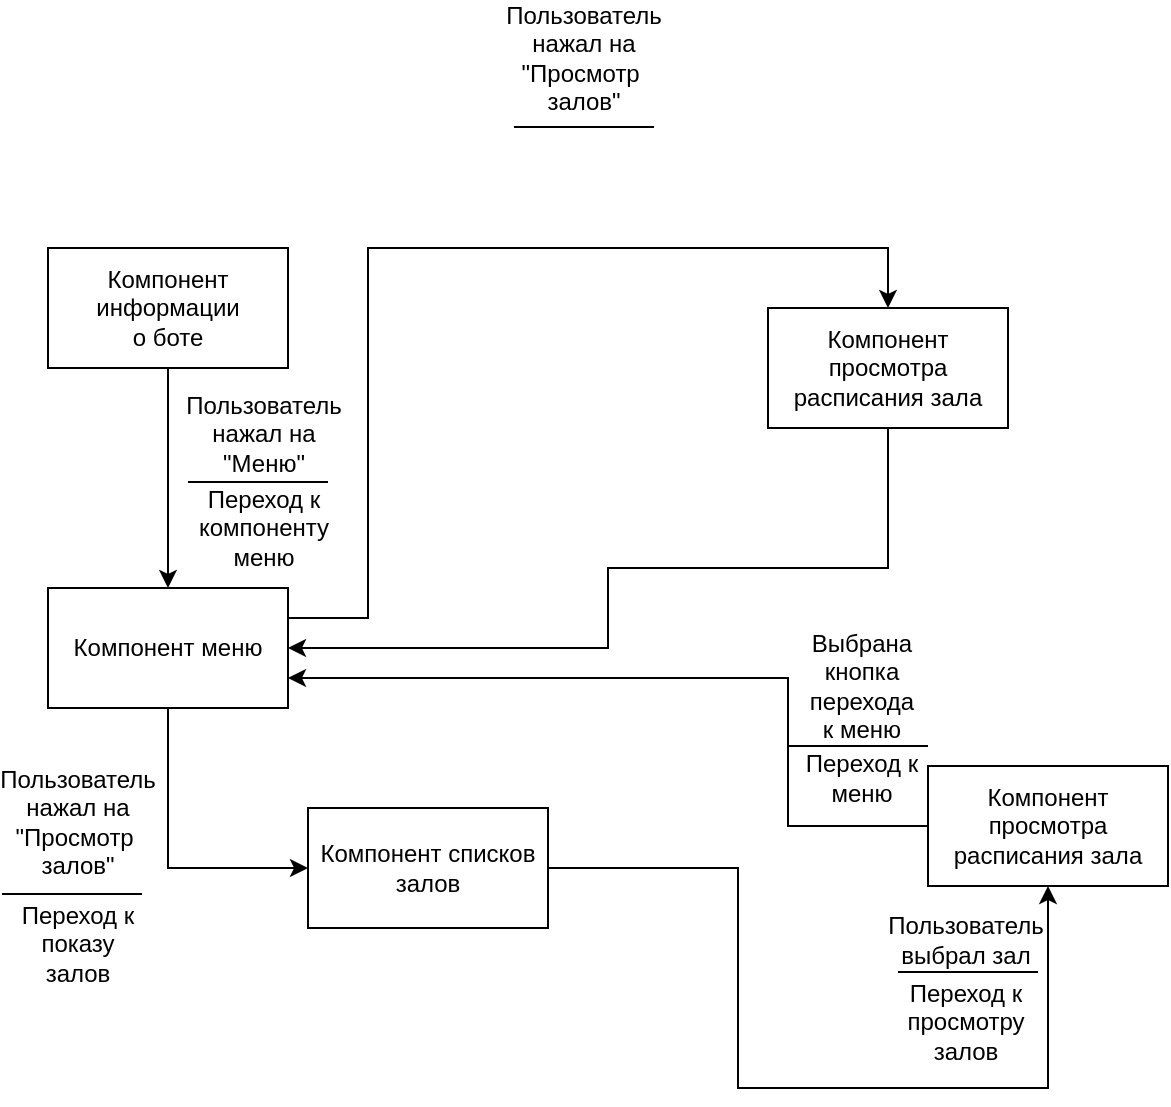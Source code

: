 <mxfile version="20.6.2" type="google"><diagram id="TqGmXYkWWDtXfg4oA9YR" name="Page-1"><mxGraphModel grid="1" page="1" gridSize="10" guides="1" tooltips="1" connect="1" arrows="1" fold="1" pageScale="1" pageWidth="850" pageHeight="1100" math="0" shadow="0"><root><mxCell id="0"/><mxCell id="1" parent="0"/><mxCell id="seRIJgXMdCSdyj145oK--4" style="edgeStyle=orthogonalEdgeStyle;rounded=0;orthogonalLoop=1;jettySize=auto;html=1;exitX=0.5;exitY=1;exitDx=0;exitDy=0;entryX=0;entryY=0.5;entryDx=0;entryDy=0;" edge="1" parent="1" source="seRIJgXMdCSdyj145oK--1" target="seRIJgXMdCSdyj145oK--2"><mxGeometry relative="1" as="geometry"><Array as="points"><mxPoint x="217" y="500"/></Array></mxGeometry></mxCell><mxCell id="vsLo_rWW4083PFLDBtrA-5" style="edgeStyle=orthogonalEdgeStyle;rounded=0;orthogonalLoop=1;jettySize=auto;html=1;exitX=1;exitY=0.25;exitDx=0;exitDy=0;entryX=0.5;entryY=0;entryDx=0;entryDy=0;" edge="1" parent="1" source="seRIJgXMdCSdyj145oK--1" target="vsLo_rWW4083PFLDBtrA-18"><mxGeometry relative="1" as="geometry"><mxPoint x="477" y="240" as="targetPoint"/><Array as="points"><mxPoint x="317" y="375"/><mxPoint x="317" y="190"/><mxPoint x="577" y="190"/></Array></mxGeometry></mxCell><mxCell id="seRIJgXMdCSdyj145oK--1" value="Компонент меню" style="rounded=0;whiteSpace=wrap;html=1;" vertex="1" parent="1"><mxGeometry x="157" y="360" width="120" height="60" as="geometry"/></mxCell><mxCell id="seRIJgXMdCSdyj145oK--7" style="edgeStyle=orthogonalEdgeStyle;rounded=0;orthogonalLoop=1;jettySize=auto;html=1;exitX=1;exitY=0.5;exitDx=0;exitDy=0;entryX=0.5;entryY=1;entryDx=0;entryDy=0;" edge="1" parent="1" source="seRIJgXMdCSdyj145oK--2" target="seRIJgXMdCSdyj145oK--3"><mxGeometry relative="1" as="geometry"><mxPoint x="567" y="609" as="sourcePoint"/><Array as="points"><mxPoint x="502" y="500"/><mxPoint x="502" y="610"/><mxPoint x="657" y="610"/></Array></mxGeometry></mxCell><mxCell id="seRIJgXMdCSdyj145oK--2" value="Компонент списков залов" style="rounded=0;whiteSpace=wrap;html=1;" vertex="1" parent="1"><mxGeometry x="287" y="470" width="120" height="60" as="geometry"/></mxCell><mxCell id="vsLo_rWW4083PFLDBtrA-12" style="edgeStyle=orthogonalEdgeStyle;rounded=0;orthogonalLoop=1;jettySize=auto;html=1;exitX=0;exitY=0.5;exitDx=0;exitDy=0;entryX=1;entryY=0.75;entryDx=0;entryDy=0;" edge="1" parent="1" source="seRIJgXMdCSdyj145oK--3" target="seRIJgXMdCSdyj145oK--1"><mxGeometry relative="1" as="geometry"><Array as="points"><mxPoint x="527" y="479"/><mxPoint x="527" y="405"/></Array></mxGeometry></mxCell><mxCell id="seRIJgXMdCSdyj145oK--3" value="&lt;div&gt;Компонент просмотра&lt;/div&gt;&lt;div&gt;расписания зала&lt;br&gt;&lt;/div&gt;" style="rounded=0;whiteSpace=wrap;html=1;" vertex="1" parent="1"><mxGeometry x="597" y="449" width="120" height="60" as="geometry"/></mxCell><mxCell id="seRIJgXMdCSdyj145oK--6" style="edgeStyle=orthogonalEdgeStyle;rounded=0;orthogonalLoop=1;jettySize=auto;html=1;exitX=0.5;exitY=1;exitDx=0;exitDy=0;entryX=0.5;entryY=0;entryDx=0;entryDy=0;" edge="1" parent="1" source="seRIJgXMdCSdyj145oK--5" target="seRIJgXMdCSdyj145oK--1"><mxGeometry relative="1" as="geometry"><mxPoint x="219" y="265" as="sourcePoint"/><mxPoint x="219" y="355" as="targetPoint"/></mxGeometry></mxCell><mxCell id="seRIJgXMdCSdyj145oK--5" value="&lt;div&gt;Компонент&lt;/div&gt;&lt;div&gt;информации&lt;/div&gt;&lt;div&gt;о боте&lt;br&gt;&lt;/div&gt;" style="rounded=0;whiteSpace=wrap;html=1;" vertex="1" parent="1"><mxGeometry x="157" y="190" width="120" height="60" as="geometry"/></mxCell><mxCell id="seRIJgXMdCSdyj145oK--17" value="&lt;div&gt;Пользователь нажал на &quot;Меню&quot;&lt;br&gt;&lt;/div&gt;" style="text;html=1;strokeColor=none;fillColor=none;align=center;verticalAlign=middle;whiteSpace=wrap;rounded=0;" vertex="1" parent="1"><mxGeometry x="235" y="268" width="60" height="30" as="geometry"/></mxCell><mxCell id="ZlbwZCvVFTCxfQPVkb6f-1" value="" style="endArrow=none;html=1;rounded=0;" edge="1" parent="1"><mxGeometry width="50" height="50" relative="1" as="geometry"><mxPoint x="227" y="307" as="sourcePoint"/><mxPoint x="297" y="307" as="targetPoint"/></mxGeometry></mxCell><mxCell id="ZlbwZCvVFTCxfQPVkb6f-3" value="" style="endArrow=none;html=1;rounded=0;" edge="1" parent="1"><mxGeometry width="50" height="50" relative="1" as="geometry"><mxPoint x="390" y="129.5" as="sourcePoint"/><mxPoint x="460" y="129.5" as="targetPoint"/></mxGeometry></mxCell><mxCell id="ZlbwZCvVFTCxfQPVkb6f-7" value="" style="endArrow=none;html=1;rounded=0;" edge="1" parent="1"><mxGeometry width="50" height="50" relative="1" as="geometry"><mxPoint x="582" y="552" as="sourcePoint"/><mxPoint x="652" y="552" as="targetPoint"/></mxGeometry></mxCell><mxCell id="ZlbwZCvVFTCxfQPVkb6f-15" value="" style="endArrow=none;html=1;rounded=0;" edge="1" parent="1"><mxGeometry width="50" height="50" relative="1" as="geometry"><mxPoint x="527" y="439" as="sourcePoint"/><mxPoint x="597" y="439" as="targetPoint"/></mxGeometry></mxCell><mxCell id="vsLo_rWW4083PFLDBtrA-2" value="Переход к компоненту меню" style="text;html=1;strokeColor=none;fillColor=none;align=center;verticalAlign=middle;whiteSpace=wrap;rounded=0;" vertex="1" parent="1"><mxGeometry x="235" y="315" width="60" height="30" as="geometry"/></mxCell><mxCell id="vsLo_rWW4083PFLDBtrA-7" value="&lt;div&gt;Пользователь нажал на &quot;Просмотр&amp;nbsp; залов&quot;&lt;br&gt;&lt;/div&gt;" style="text;html=1;strokeColor=none;fillColor=none;align=center;verticalAlign=middle;whiteSpace=wrap;rounded=0;" vertex="1" parent="1"><mxGeometry x="142" y="462" width="60" height="30" as="geometry"/></mxCell><mxCell id="vsLo_rWW4083PFLDBtrA-8" value="" style="endArrow=none;html=1;rounded=0;" edge="1" parent="1"><mxGeometry width="50" height="50" relative="1" as="geometry"><mxPoint x="134" y="513" as="sourcePoint"/><mxPoint x="204" y="513" as="targetPoint"/></mxGeometry></mxCell><mxCell id="vsLo_rWW4083PFLDBtrA-9" value="Переход к показу залов" style="text;html=1;strokeColor=none;fillColor=none;align=center;verticalAlign=middle;whiteSpace=wrap;rounded=0;" vertex="1" parent="1"><mxGeometry x="142" y="523" width="60" height="30" as="geometry"/></mxCell><mxCell id="vsLo_rWW4083PFLDBtrA-11" value="&lt;div&gt;Пользователь нажал на &quot;Просмотр&amp;nbsp; залов&quot;&lt;br&gt;&lt;/div&gt;" style="text;html=1;strokeColor=none;fillColor=none;align=center;verticalAlign=middle;whiteSpace=wrap;rounded=0;" vertex="1" parent="1"><mxGeometry x="395" y="80" width="60" height="30" as="geometry"/></mxCell><mxCell id="vsLo_rWW4083PFLDBtrA-13" value="Пользователь выбрал зал" style="text;html=1;strokeColor=none;fillColor=none;align=center;verticalAlign=middle;whiteSpace=wrap;rounded=0;" vertex="1" parent="1"><mxGeometry x="586" y="521" width="60" height="30" as="geometry"/></mxCell><mxCell id="vsLo_rWW4083PFLDBtrA-15" value="&lt;div&gt;Переход к&lt;/div&gt;&lt;div&gt;просмотру залов&lt;br&gt;&lt;/div&gt;" style="text;html=1;strokeColor=none;fillColor=none;align=center;verticalAlign=middle;whiteSpace=wrap;rounded=0;" vertex="1" parent="1"><mxGeometry x="586" y="562" width="60" height="30" as="geometry"/></mxCell><mxCell id="vsLo_rWW4083PFLDBtrA-16" value="&lt;div&gt;Переход к меню&lt;br&gt;&lt;/div&gt;" style="text;html=1;strokeColor=none;fillColor=none;align=center;verticalAlign=middle;whiteSpace=wrap;rounded=0;" vertex="1" parent="1"><mxGeometry x="534" y="440" width="60" height="30" as="geometry"/></mxCell><mxCell id="vsLo_rWW4083PFLDBtrA-17" value="Выбрана кнопка перехода к меню" style="text;html=1;strokeColor=none;fillColor=none;align=center;verticalAlign=middle;whiteSpace=wrap;rounded=0;" vertex="1" parent="1"><mxGeometry x="534" y="394" width="60" height="30" as="geometry"/></mxCell><mxCell id="vsLo_rWW4083PFLDBtrA-20" style="edgeStyle=orthogonalEdgeStyle;rounded=0;orthogonalLoop=1;jettySize=auto;html=1;exitX=0.5;exitY=1;exitDx=0;exitDy=0;entryX=1;entryY=0.5;entryDx=0;entryDy=0;" edge="1" parent="1" source="vsLo_rWW4083PFLDBtrA-18" target="seRIJgXMdCSdyj145oK--1"><mxGeometry relative="1" as="geometry"><mxPoint x="437" y="270" as="targetPoint"/><Array as="points"><mxPoint x="577" y="350"/><mxPoint x="437" y="350"/><mxPoint x="437" y="390"/></Array></mxGeometry></mxCell><mxCell id="vsLo_rWW4083PFLDBtrA-18" value="&lt;div&gt;Компонент просмотра&lt;/div&gt;&lt;div&gt;расписания зала&lt;br&gt;&lt;/div&gt;" style="rounded=0;whiteSpace=wrap;html=1;" vertex="1" parent="1"><mxGeometry x="517" y="220" width="120" height="60" as="geometry"/></mxCell></root></mxGraphModel></diagram></mxfile>